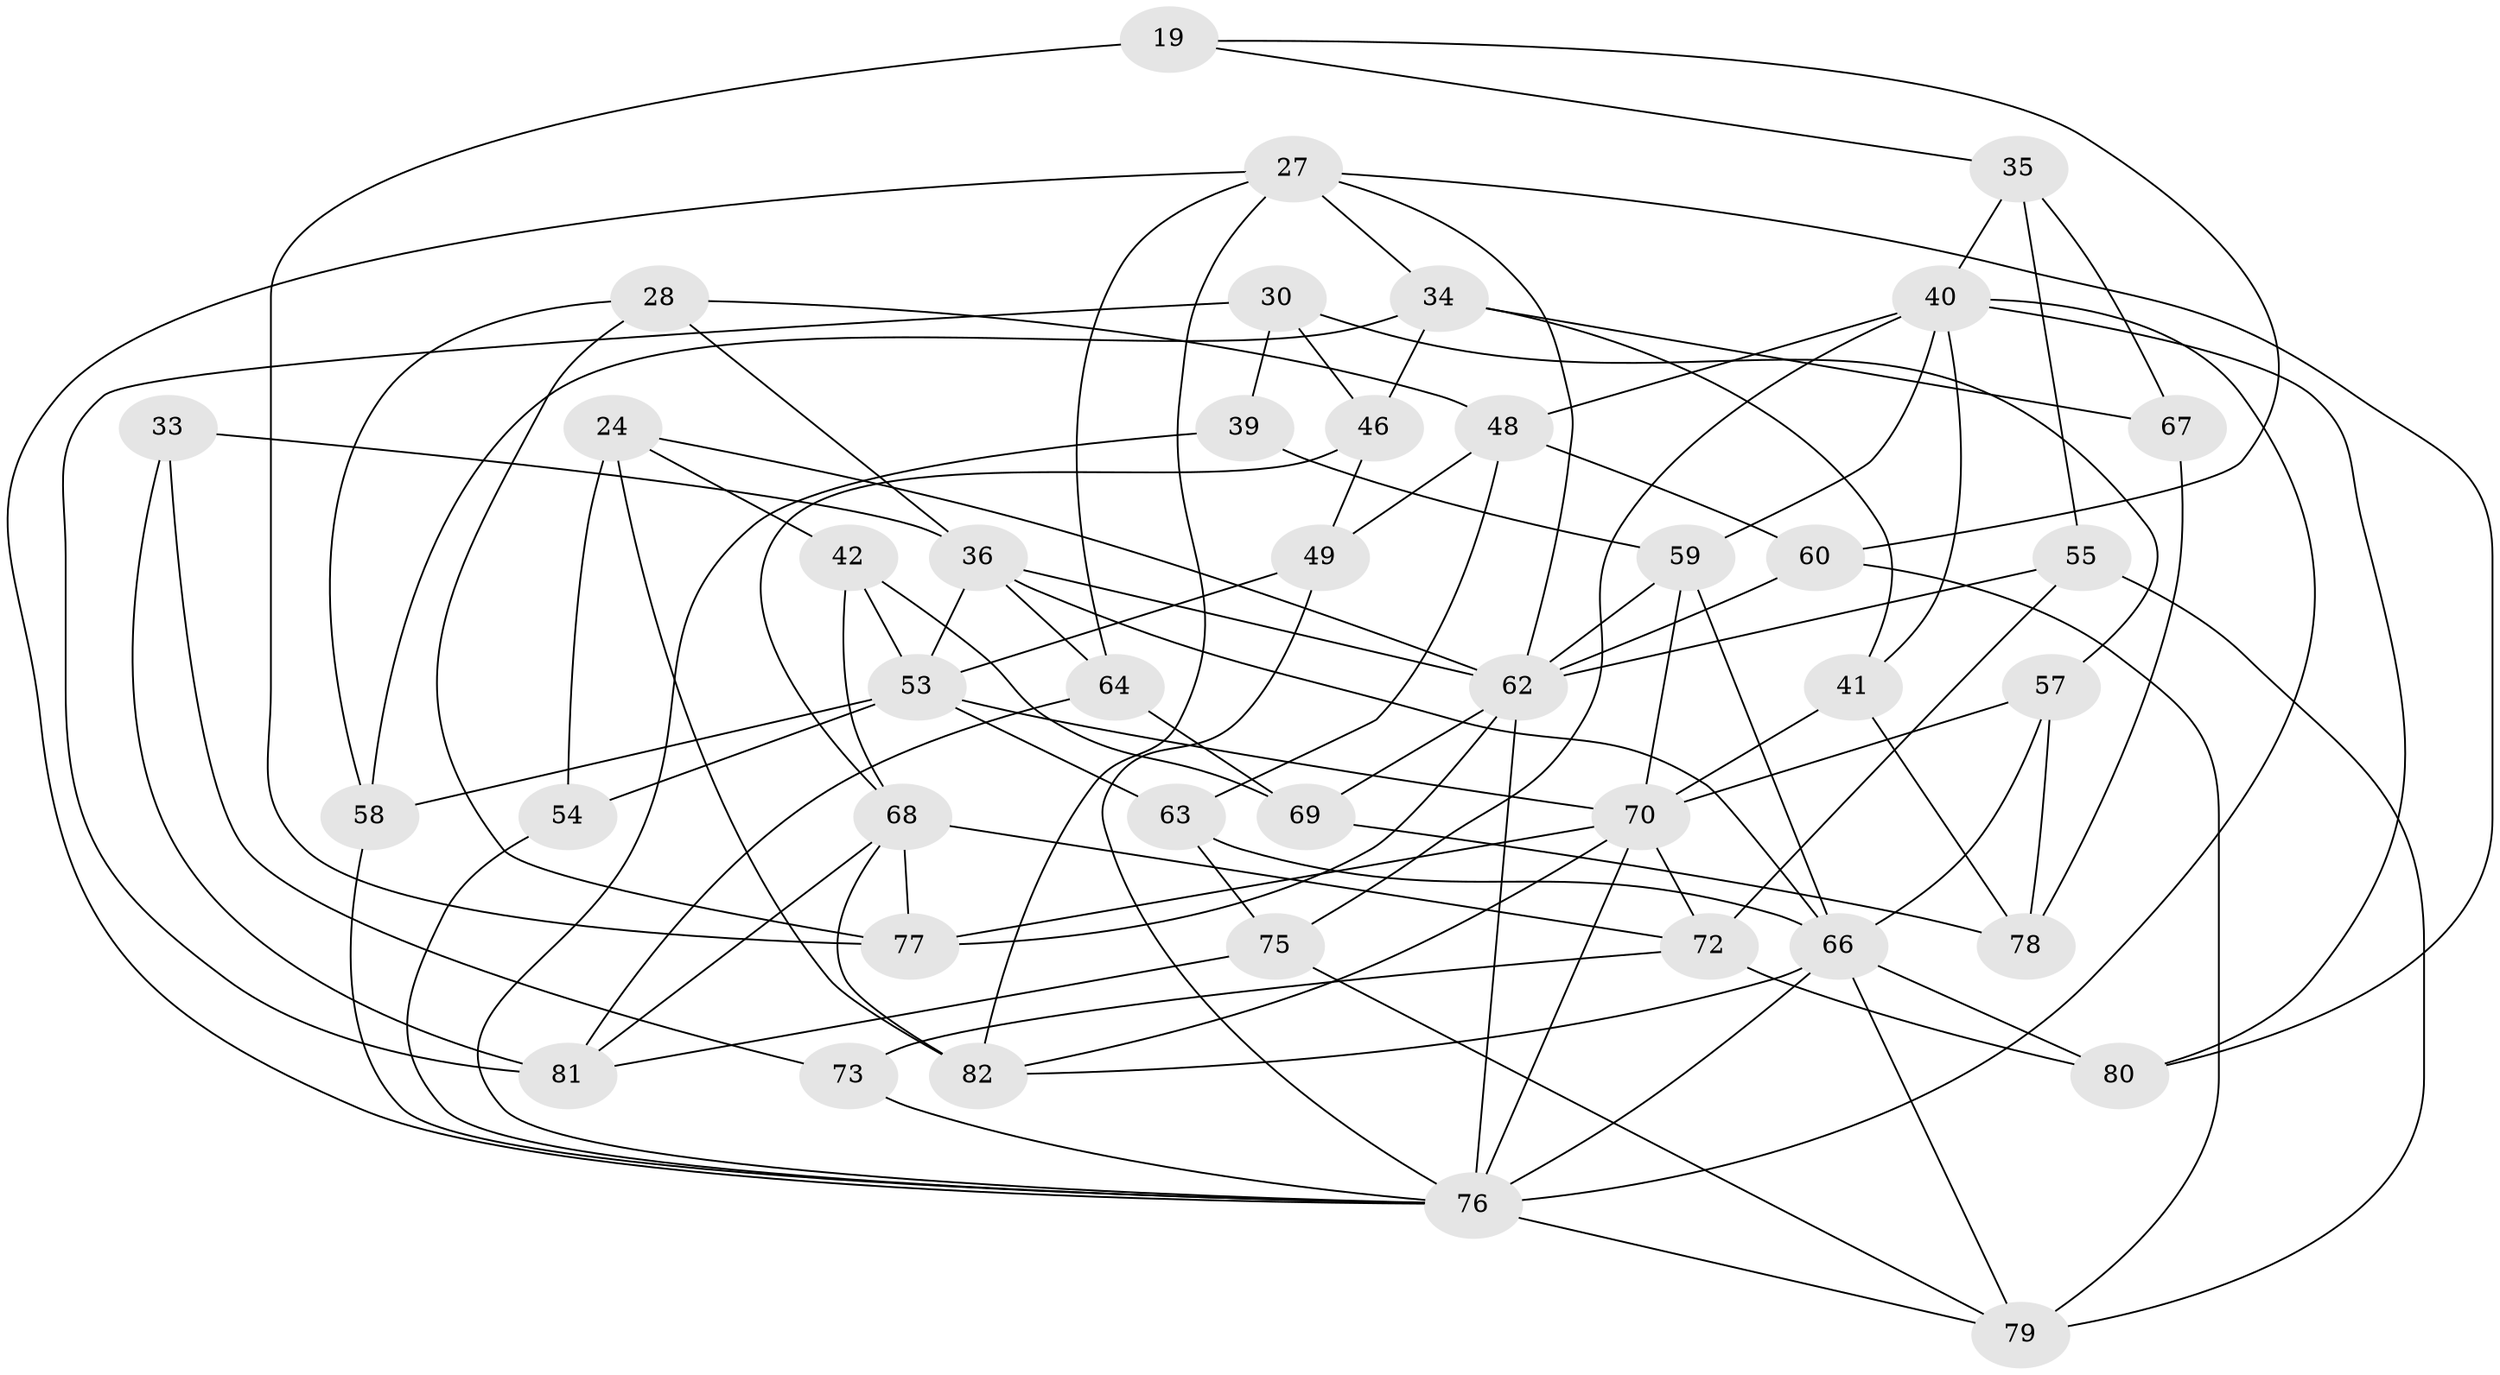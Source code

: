 // original degree distribution, {4: 1.0}
// Generated by graph-tools (version 1.1) at 2025/01/03/04/25 22:01:04]
// undirected, 41 vertices, 99 edges
graph export_dot {
graph [start="1"]
  node [color=gray90,style=filled];
  19;
  24 [super="+12"];
  27 [super="+1+11"];
  28;
  30;
  33;
  34 [super="+29"];
  35;
  36 [super="+17"];
  39;
  40 [super="+18+31"];
  41;
  42 [super="+25"];
  46;
  48 [super="+44"];
  49;
  53 [super="+37"];
  54;
  55;
  57;
  58;
  59 [super="+21"];
  60;
  62 [super="+2+51+32+50"];
  63;
  64 [super="+47"];
  66 [super="+14+15+45"];
  67;
  68 [super="+9+52"];
  69 [super="+13"];
  70 [super="+8+61+22"];
  72 [super="+71"];
  73;
  75;
  76 [super="+74"];
  77 [super="+56"];
  78;
  79 [super="+43"];
  80;
  81 [super="+5"];
  82 [super="+38"];
  19 -- 35;
  19 -- 60;
  19 -- 77 [weight=2];
  24 -- 54 [weight=2];
  24 -- 82 [weight=2];
  24 -- 42;
  24 -- 62;
  27 -- 82;
  27 -- 80;
  27 -- 62 [weight=2];
  27 -- 64 [weight=2];
  27 -- 34;
  27 -- 76;
  28 -- 58;
  28 -- 36;
  28 -- 77;
  28 -- 48;
  30 -- 57;
  30 -- 39;
  30 -- 81;
  30 -- 46;
  33 -- 73;
  33 -- 81 [weight=2];
  33 -- 36;
  34 -- 46;
  34 -- 67 [weight=2];
  34 -- 41;
  34 -- 58;
  35 -- 67;
  35 -- 55;
  35 -- 40;
  36 -- 64 [weight=2];
  36 -- 66 [weight=2];
  36 -- 62;
  36 -- 53;
  39 -- 59;
  39 -- 76 [weight=2];
  40 -- 80;
  40 -- 48 [weight=2];
  40 -- 41;
  40 -- 75;
  40 -- 59;
  40 -- 76;
  41 -- 78;
  41 -- 70;
  42 -- 68 [weight=2];
  42 -- 69 [weight=2];
  42 -- 53;
  46 -- 49;
  46 -- 68;
  48 -- 60;
  48 -- 63;
  48 -- 49;
  49 -- 76;
  49 -- 53;
  53 -- 58;
  53 -- 70 [weight=2];
  53 -- 54;
  53 -- 63;
  54 -- 76;
  55 -- 72;
  55 -- 62;
  55 -- 79;
  57 -- 78;
  57 -- 66;
  57 -- 70;
  58 -- 76;
  59 -- 70;
  59 -- 66;
  59 -- 62 [weight=2];
  60 -- 62;
  60 -- 79;
  62 -- 77 [weight=2];
  62 -- 76 [weight=2];
  62 -- 69 [weight=2];
  63 -- 66;
  63 -- 75;
  64 -- 81;
  64 -- 69;
  66 -- 80;
  66 -- 82;
  66 -- 79 [weight=2];
  66 -- 76;
  67 -- 78;
  68 -- 81;
  68 -- 82;
  68 -- 72;
  68 -- 77 [weight=2];
  69 -- 78;
  70 -- 76 [weight=4];
  70 -- 82;
  70 -- 72;
  70 -- 77;
  72 -- 73 [weight=2];
  72 -- 80;
  73 -- 76;
  75 -- 79;
  75 -- 81;
  76 -- 79;
}
